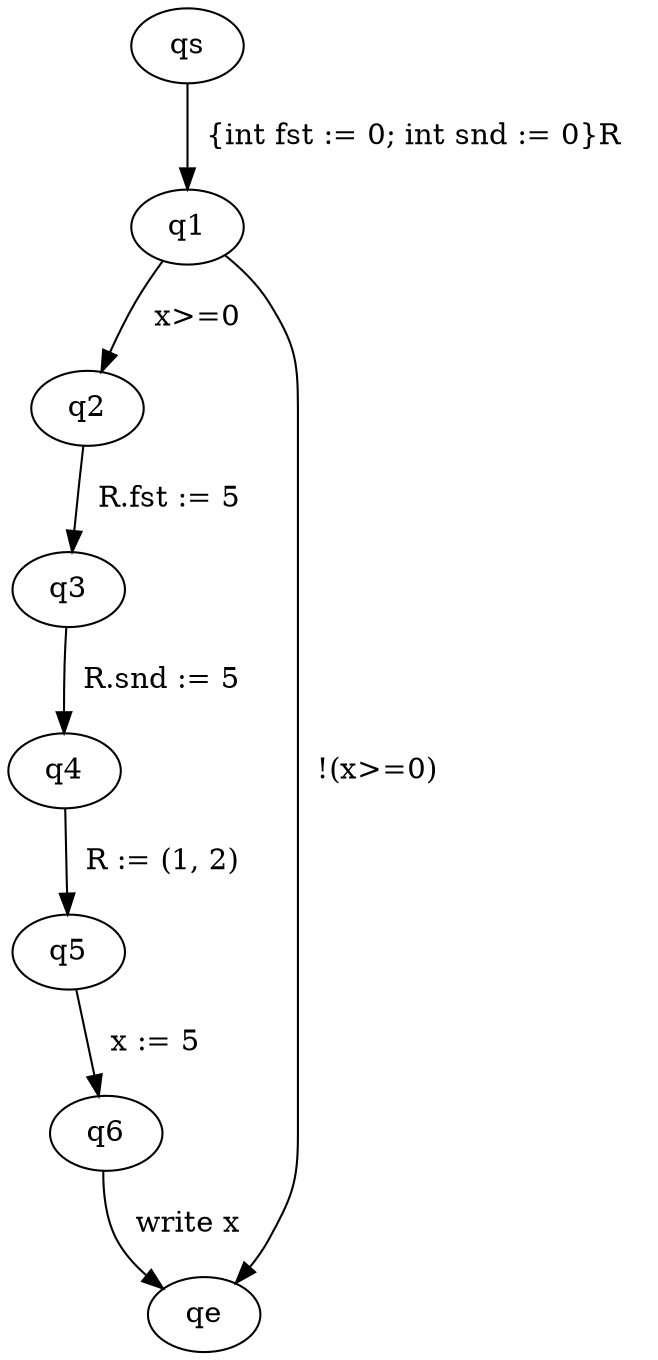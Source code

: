 digraph ProgramGraph{
"qs" -> "q1" [label="  {int fst := 0; int snd := 0}R   "] 
"q1" -> "q2" [label="  x>=0   "] 
"q1" -> "qe" [label="  !(x>=0)   "] 
"q2" -> "q3" [label="  R.fst := 5   "] 
"q3" -> "q4" [label="  R.snd := 5   "] 
"q4" -> "q5" [label="  R := (1, 2)   "] 
"q5" -> "q6" [label="  x := 5   "] 
"q6" -> "qe" [label="  write x   "] 
}